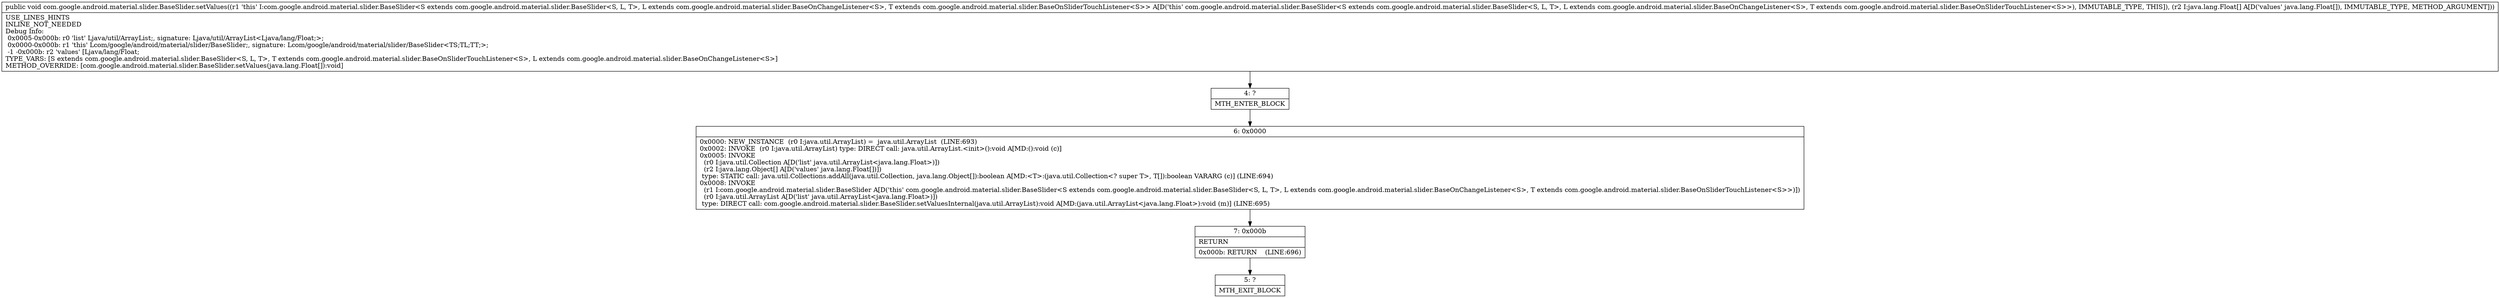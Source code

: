 digraph "CFG forcom.google.android.material.slider.BaseSlider.setValues([Ljava\/lang\/Float;)V" {
Node_4 [shape=record,label="{4\:\ ?|MTH_ENTER_BLOCK\l}"];
Node_6 [shape=record,label="{6\:\ 0x0000|0x0000: NEW_INSTANCE  (r0 I:java.util.ArrayList) =  java.util.ArrayList  (LINE:693)\l0x0002: INVOKE  (r0 I:java.util.ArrayList) type: DIRECT call: java.util.ArrayList.\<init\>():void A[MD:():void (c)]\l0x0005: INVOKE  \l  (r0 I:java.util.Collection A[D('list' java.util.ArrayList\<java.lang.Float\>)])\l  (r2 I:java.lang.Object[] A[D('values' java.lang.Float[])])\l type: STATIC call: java.util.Collections.addAll(java.util.Collection, java.lang.Object[]):boolean A[MD:\<T\>:(java.util.Collection\<? super T\>, T[]):boolean VARARG (c)] (LINE:694)\l0x0008: INVOKE  \l  (r1 I:com.google.android.material.slider.BaseSlider A[D('this' com.google.android.material.slider.BaseSlider\<S extends com.google.android.material.slider.BaseSlider\<S, L, T\>, L extends com.google.android.material.slider.BaseOnChangeListener\<S\>, T extends com.google.android.material.slider.BaseOnSliderTouchListener\<S\>\>)])\l  (r0 I:java.util.ArrayList A[D('list' java.util.ArrayList\<java.lang.Float\>)])\l type: DIRECT call: com.google.android.material.slider.BaseSlider.setValuesInternal(java.util.ArrayList):void A[MD:(java.util.ArrayList\<java.lang.Float\>):void (m)] (LINE:695)\l}"];
Node_7 [shape=record,label="{7\:\ 0x000b|RETURN\l|0x000b: RETURN    (LINE:696)\l}"];
Node_5 [shape=record,label="{5\:\ ?|MTH_EXIT_BLOCK\l}"];
MethodNode[shape=record,label="{public void com.google.android.material.slider.BaseSlider.setValues((r1 'this' I:com.google.android.material.slider.BaseSlider\<S extends com.google.android.material.slider.BaseSlider\<S, L, T\>, L extends com.google.android.material.slider.BaseOnChangeListener\<S\>, T extends com.google.android.material.slider.BaseOnSliderTouchListener\<S\>\> A[D('this' com.google.android.material.slider.BaseSlider\<S extends com.google.android.material.slider.BaseSlider\<S, L, T\>, L extends com.google.android.material.slider.BaseOnChangeListener\<S\>, T extends com.google.android.material.slider.BaseOnSliderTouchListener\<S\>\>), IMMUTABLE_TYPE, THIS]), (r2 I:java.lang.Float[] A[D('values' java.lang.Float[]), IMMUTABLE_TYPE, METHOD_ARGUMENT]))  | USE_LINES_HINTS\lINLINE_NOT_NEEDED\lDebug Info:\l  0x0005\-0x000b: r0 'list' Ljava\/util\/ArrayList;, signature: Ljava\/util\/ArrayList\<Ljava\/lang\/Float;\>;\l  0x0000\-0x000b: r1 'this' Lcom\/google\/android\/material\/slider\/BaseSlider;, signature: Lcom\/google\/android\/material\/slider\/BaseSlider\<TS;TL;TT;\>;\l  \-1 \-0x000b: r2 'values' [Ljava\/lang\/Float;\lTYPE_VARS: [S extends com.google.android.material.slider.BaseSlider\<S, L, T\>, T extends com.google.android.material.slider.BaseOnSliderTouchListener\<S\>, L extends com.google.android.material.slider.BaseOnChangeListener\<S\>]\lMETHOD_OVERRIDE: [com.google.android.material.slider.BaseSlider.setValues(java.lang.Float[]):void]\l}"];
MethodNode -> Node_4;Node_4 -> Node_6;
Node_6 -> Node_7;
Node_7 -> Node_5;
}

